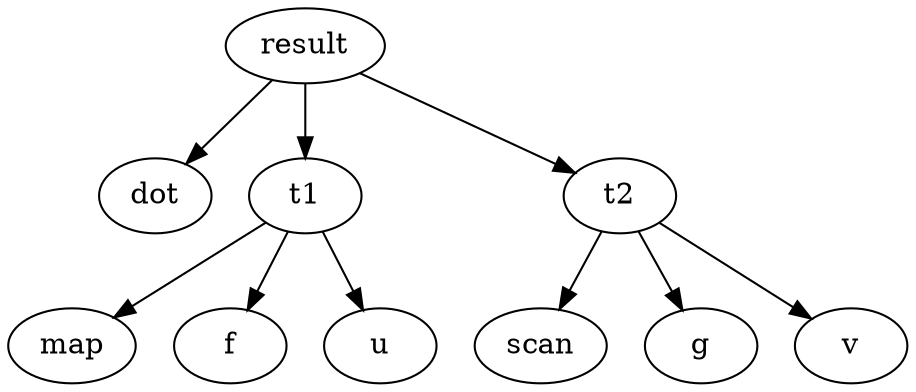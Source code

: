digraph G {
        root[label="result"];
        dot;
        t1;
        t2;
        map;
        f;
        u;
        scan;
        g;
        v;

        root -> dot;
        root -> t1;
        root -> t2;
        t1 -> map;
        t1 -> f;
        t1 -> u;
        t2 -> scan;
        t2 -> g;
        t2 -> v;
}